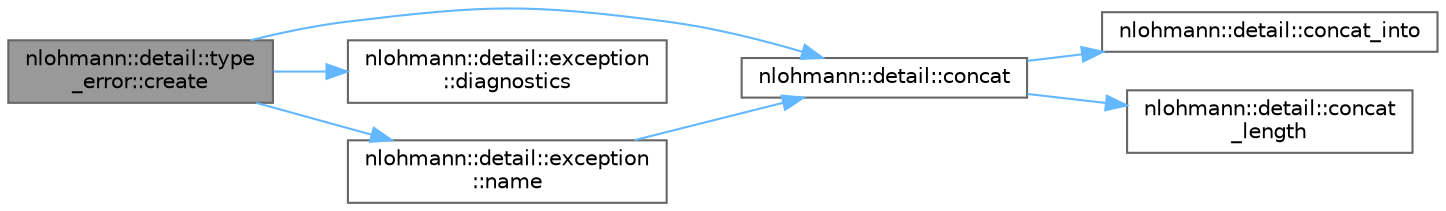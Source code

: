 digraph "nlohmann::detail::type_error::create"
{
 // LATEX_PDF_SIZE
  bgcolor="transparent";
  edge [fontname=Helvetica,fontsize=10,labelfontname=Helvetica,labelfontsize=10];
  node [fontname=Helvetica,fontsize=10,shape=box,height=0.2,width=0.4];
  rankdir="LR";
  Node1 [id="Node000001",label="nlohmann::detail::type\l_error::create",height=0.2,width=0.4,color="gray40", fillcolor="grey60", style="filled", fontcolor="black",tooltip=" "];
  Node1 -> Node2 [id="edge7_Node000001_Node000002",color="steelblue1",style="solid",tooltip=" "];
  Node2 [id="Node000002",label="nlohmann::detail::concat",height=0.2,width=0.4,color="grey40", fillcolor="white", style="filled",URL="$namespacenlohmann_1_1detail.html#a988ba5d6c0412dff629c6f6d6d226fb0",tooltip=" "];
  Node2 -> Node3 [id="edge8_Node000002_Node000003",color="steelblue1",style="solid",tooltip=" "];
  Node3 [id="Node000003",label="nlohmann::detail::concat_into",height=0.2,width=0.4,color="grey40", fillcolor="white", style="filled",URL="$namespacenlohmann_1_1detail.html#a8501011f8c39fdc1451d41a17032a9c1",tooltip=" "];
  Node2 -> Node4 [id="edge9_Node000002_Node000004",color="steelblue1",style="solid",tooltip=" "];
  Node4 [id="Node000004",label="nlohmann::detail::concat\l_length",height=0.2,width=0.4,color="grey40", fillcolor="white", style="filled",URL="$namespacenlohmann_1_1detail.html#ade7da17ad4a5a2be5bc12a6427a3c207",tooltip=" "];
  Node1 -> Node5 [id="edge10_Node000001_Node000005",color="steelblue1",style="solid",tooltip=" "];
  Node5 [id="Node000005",label="nlohmann::detail::exception\l::diagnostics",height=0.2,width=0.4,color="grey40", fillcolor="white", style="filled",URL="$classnlohmann_1_1detail_1_1exception.html#a9032b2e5d344c9f1f7afef4212f0ad39",tooltip=" "];
  Node1 -> Node6 [id="edge11_Node000001_Node000006",color="steelblue1",style="solid",tooltip=" "];
  Node6 [id="Node000006",label="nlohmann::detail::exception\l::name",height=0.2,width=0.4,color="grey40", fillcolor="white", style="filled",URL="$classnlohmann_1_1detail_1_1exception.html#abf41a7e9178356314082284e6cfea278",tooltip=" "];
  Node6 -> Node2 [id="edge12_Node000006_Node000002",color="steelblue1",style="solid",tooltip=" "];
}
